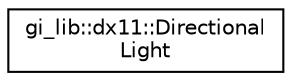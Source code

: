 digraph "Graphical Class Hierarchy"
{
  edge [fontname="Helvetica",fontsize="10",labelfontname="Helvetica",labelfontsize="10"];
  node [fontname="Helvetica",fontsize="10",shape=record];
  rankdir="LR";
  Node1 [label="gi_lib::dx11::Directional\lLight",height=0.2,width=0.4,color="black", fillcolor="white", style="filled",URL="$structgi__lib_1_1dx11_1_1_directional_light.html",tooltip="Describes a single directional light. "];
}
